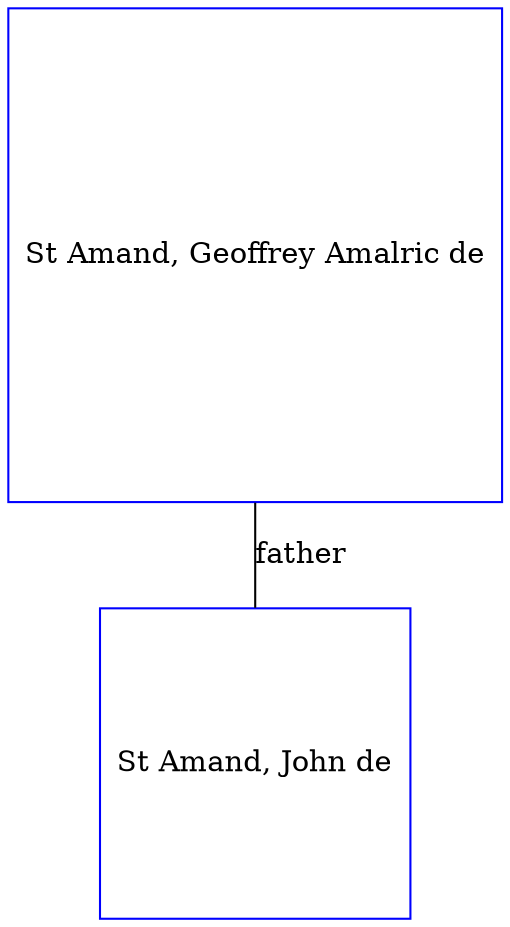 digraph D {
    edge [dir=none];    node [shape=box];    "021201"   [label="St Amand, John de", shape=box, regular=1, color="blue"] ;
"021202"   [label="St Amand, Geoffrey Amalric de", shape=box, regular=1, color="blue"] ;
021202->021201 [label="father",arrowsize=0.0]; 
}